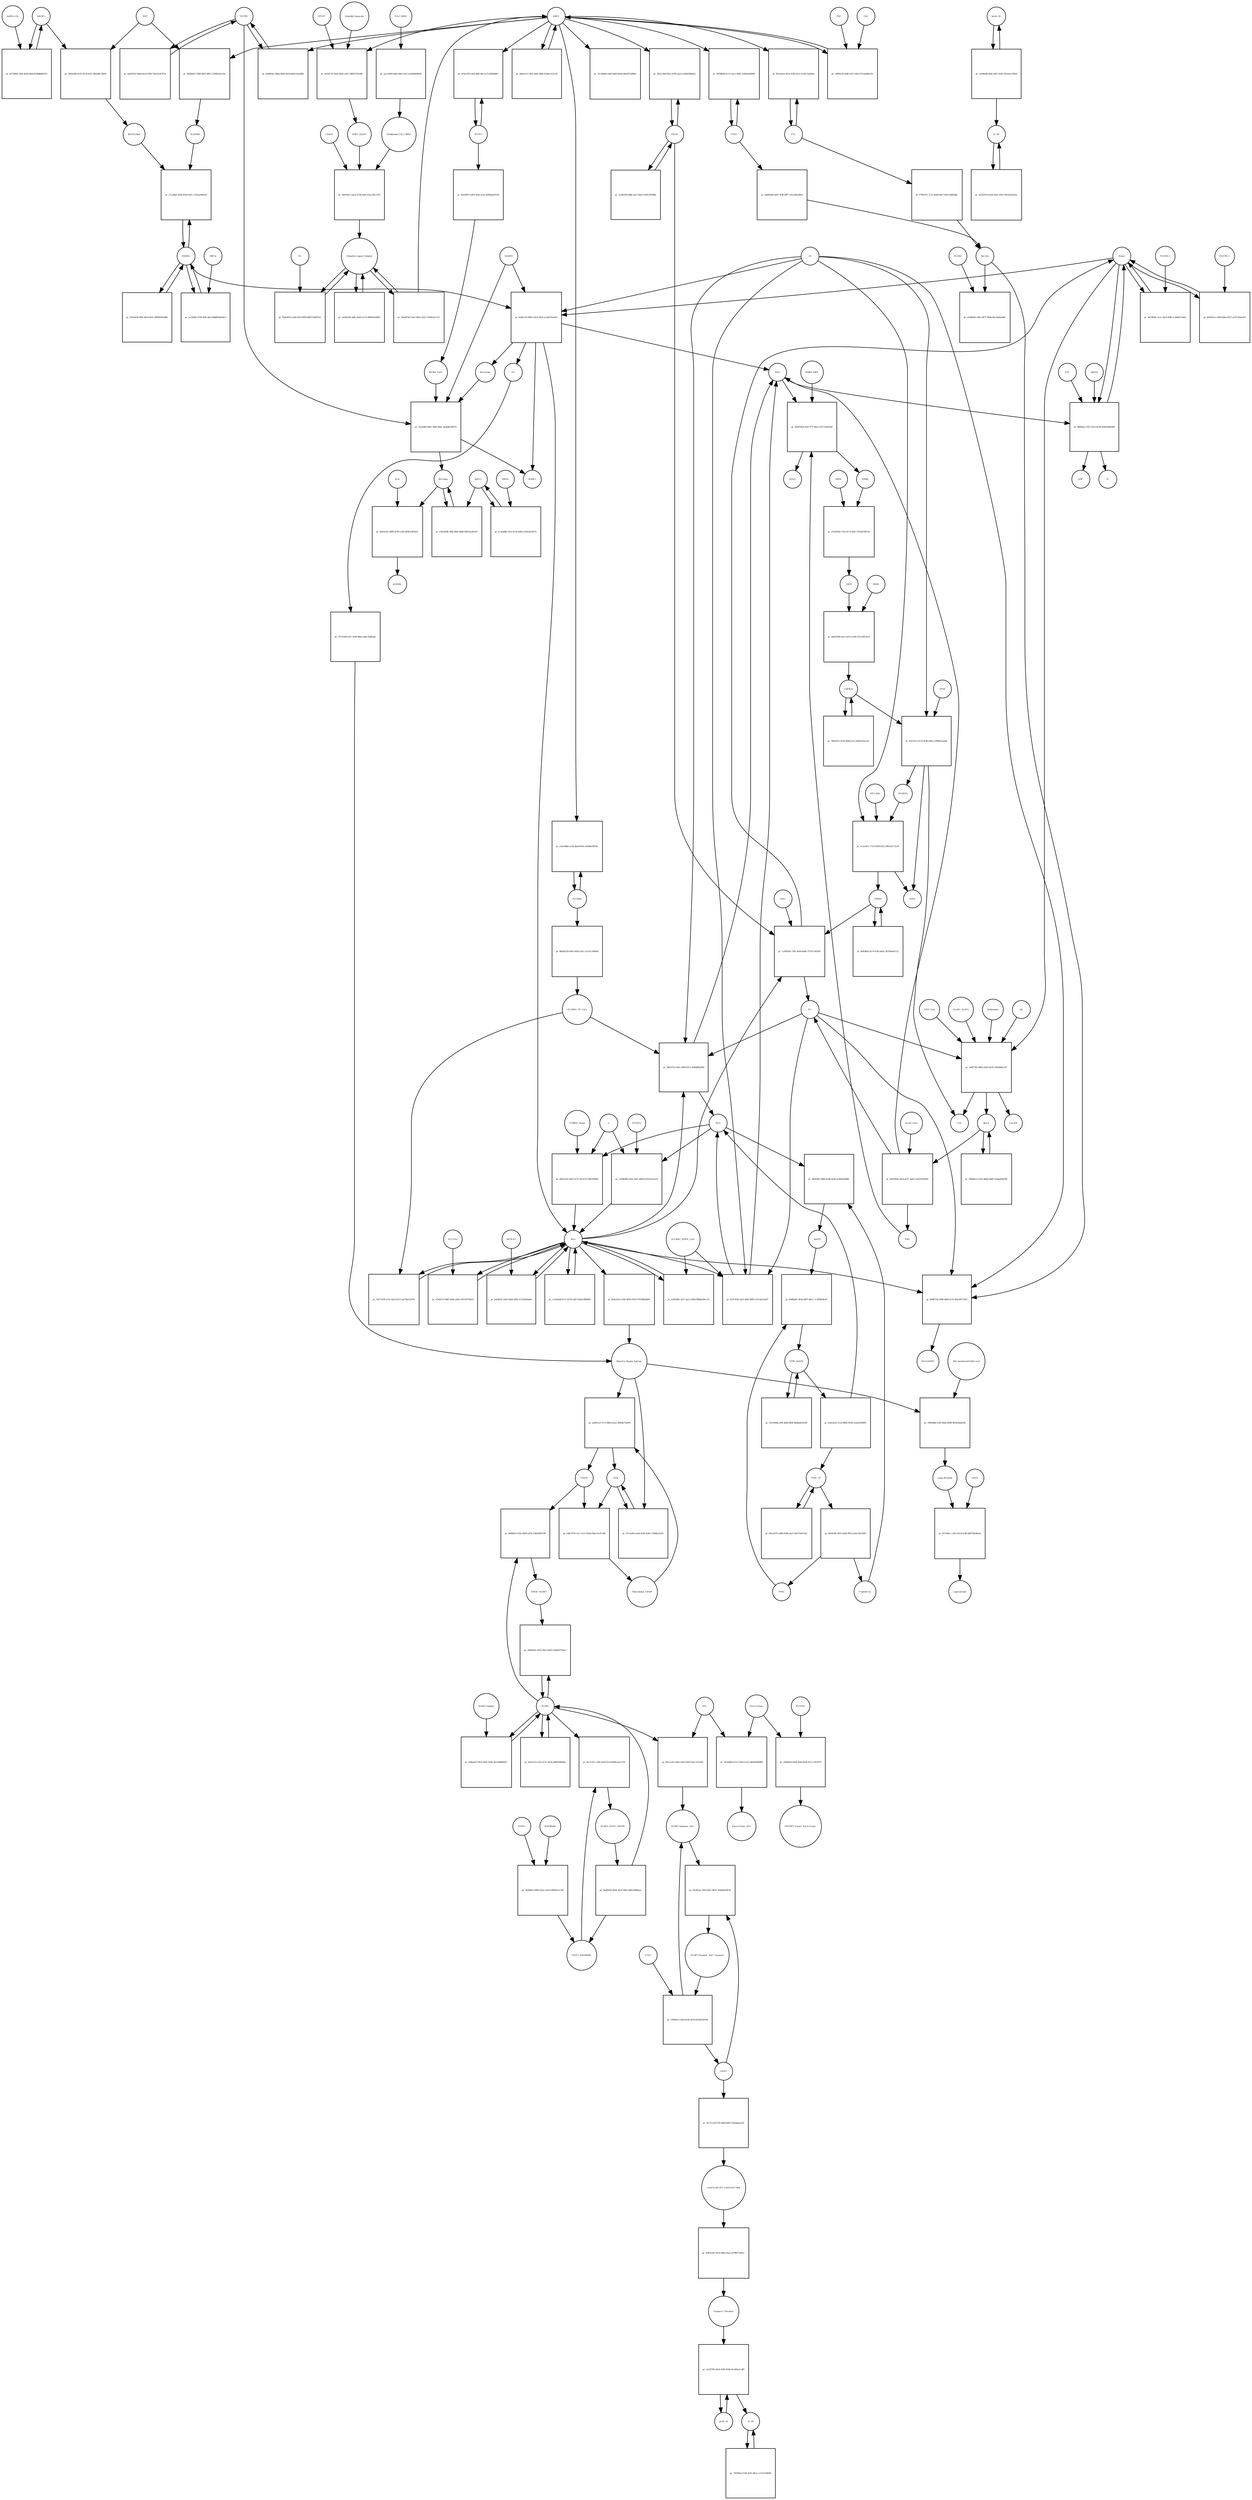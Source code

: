 strict digraph  {
Heme [annotation="urn_miriam_obo.chebi_CHEBI%3A30413", bipartite=0, cls="simple chemical", fontsize=4, label=Heme, shape=circle];
"pr_91d0c525-8881-45c6-8b23-2cabd72a4105" [annotation="", bipartite=1, cls=process, fontsize=4, label="pr_91d0c525-8881-45c6-8b23-2cabd72a4105", shape=square];
Biliverdin [annotation="urn_miriam_obo.chebi_CHEBI%3A17033", bipartite=0, cls="simple chemical", fontsize=4, label=Biliverdin, shape=circle];
HMOX1 [annotation="", bipartite=0, cls=macromolecule, fontsize=4, label=HMOX1, shape=circle];
O2 [annotation="urn_miriam_obo.chebi_CHEBI%3A15379", bipartite=0, cls="simple chemical", fontsize=4, label=O2, shape=circle];
NADPH [annotation="urn_miriam_obo.chebi_CHEBI%3A16474", bipartite=0, cls="simple chemical", fontsize=4, label=NADPH, shape=circle];
H2O [annotation="urn_miriam_obo.chebi_CHEBI%3A15377", bipartite=0, cls="simple chemical", fontsize=4, label=H2O, shape=circle];
"Fe2+" [annotation="urn_miriam_obo.chebi_CHEBI%3A29033", bipartite=0, cls="simple chemical", fontsize=4, label="Fe2+", shape=circle];
"NADP+" [annotation="urn_miriam_obo.chebi_CHEBI%3A18009", bipartite=0, cls="simple chemical", fontsize=4, label="NADP+", shape=circle];
CO [annotation="urn_miriam_obo.chebi_CHEBI%3A17245", bipartite=0, cls="simple chemical", fontsize=4, label=CO, shape=circle];
"pr_4613856c-3ccc-4b25-9dff-5c2b6d1534ab" [annotation="", bipartite=1, cls=process, fontsize=4, label="pr_4613856c-3ccc-4b25-9dff-5c2b6d1534ab", shape=square];
"FLVCR1-2" [annotation=urn_miriam_uniprot_Q9Y5Y0, bipartite=0, cls=macromolecule, fontsize=4, label="FLVCR1-2", shape=circle];
"pr_35a5dfbf-8ab1-4d05-bbac-6a4b4018d476" [annotation="", bipartite=1, cls=process, fontsize=4, label="pr_35a5dfbf-8ab1-4d05-bbac-6a4b4018d476", shape=square];
Bilirubin [annotation="urn_miriam_obo.chebi_CHEBI%3A16990", bipartite=0, cls="simple chemical", fontsize=4, label=Bilirubin, shape=circle];
BLVRB [annotation=urn_miriam_uniprot_P30043, bipartite=0, cls=macromolecule, fontsize=4, label=BLVRB, shape=circle];
"BLVRA_Zn2+" [annotation="urn_miriam_obo.chebi_CHEBI%3A29805|urn_miriam_uniprot_P53004", bipartite=0, cls=complex, fontsize=4, label="BLVRA_Zn2+", shape=circle];
"pr_e5b54498-3f8b-4b6e-8d80-608c0a28cfd7" [annotation="", bipartite=1, cls=process, fontsize=4, label="pr_e5b54498-3f8b-4b6e-8d80-608c0a28cfd7", shape=square];
ABCC1 [annotation="", bipartite=0, cls=macromolecule, fontsize=4, label=ABCC1, shape=circle];
"pr_4b41e83c-8d09-4789-a330-df383c89361e" [annotation="", bipartite=1, cls=process, fontsize=4, label="pr_4b41e83c-8d09-4789-a330-df383c89361e", shape=square];
ALB [annotation=urn_miriam_uniprot_P02768, bipartite=0, cls=macromolecule, fontsize=4, label=ALB, shape=circle];
"ALB/BIL" [annotation="urn_miriam_uniprot_P02768|urn_miriam_obo.chebi_CHEBI%3A16990", bipartite=0, cls=complex, fontsize=4, label="ALB/BIL", shape=circle];
NRF2 [annotation="", bipartite=0, cls=macromolecule, fontsize=4, label=NRF2, shape=circle];
"pr_645da407-5960-46f3-9897-a796825ea10e" [annotation="", bipartite=1, cls=process, fontsize=4, label="pr_645da407-5960-46f3-9897-a796825ea10e", shape=square];
MAF [annotation=urn_miriam_uniprot_O75444, bipartite=0, cls=macromolecule, fontsize=4, label=MAF, shape=circle];
"Nrf2/Maf" [annotation="", bipartite=0, cls=complex, fontsize=4, label="Nrf2/Maf", shape=circle];
"pr_28f2e00b-8c01-4578-b331-0f43d8c74659" [annotation="", bipartite=1, cls=process, fontsize=4, label="pr_28f2e00b-8c01-4578-b331-0f43d8c74659", shape=square];
BACH1 [annotation=urn_miriam_uniprot_O14867, bipartite=0, cls=macromolecule, fontsize=4, label=BACH1, shape=circle];
"BACH1/Maf" [annotation="", bipartite=0, cls=complex, fontsize=4, label="BACH1/Maf", shape=circle];
"pr_6273f965-32ef-4028-8446-f930d8d90155" [annotation="", bipartite=1, cls=process, fontsize=4, label="pr_6273f965-32ef-4028-8446-f930d8d90155", shape=square];
"miRNA-155" [annotation=urn_miriam_ncbigene_406947, bipartite=0, cls="nucleic acid feature", fontsize=4, label="miRNA-155", shape=circle];
"pr_c7c24faf-5a58-455b-9e01-c7d1ae04dc09" [annotation="", bipartite=1, cls=process, fontsize=4, label="pr_c7c24faf-5a58-455b-9e01-c7d1ae04dc09", shape=square];
PRIN9 [annotation="urn_miriam_obo.chebi_CHEBI%3A15430", bipartite=0, cls="simple chemical", fontsize=4, label=PRIN9, shape=circle];
"pr_1c90203e-7581-4626-bb0b-71f7b71d5569" [annotation="", bipartite=1, cls=process, fontsize=4, label="pr_1c90203e-7581-4626-bb0b-71f7b71d5569", shape=square];
FECH [annotation=urn_miriam_uniprot_P22830, bipartite=0, cls=macromolecule, fontsize=4, label=FECH, shape=circle];
"Pb2+" [annotation="urn_miriam_obo.chebi_CHEBI%3A27889", bipartite=0, cls="simple chemical", fontsize=4, label="Pb2+", shape=circle];
"H+" [annotation="urn_miriam_obo.chebi_CHEBI%3A15378", bipartite=0, cls="simple chemical", fontsize=4, label="H+", shape=circle];
"SUCC-CoA" [annotation="urn_miriam_obo.chebi_CHEBI%3A57292", bipartite=0, cls="simple chemical", fontsize=4, label="SUCC-CoA", shape=circle];
"pr_1af8778c-084b-41b0-b258-354abb8fcc87" [annotation="", bipartite=1, cls=process, fontsize=4, label="pr_1af8778c-084b-41b0-b258-354abb8fcc87", shape=square];
dALA [annotation="urn_miriam_obo.chebi_CHEBI%3A356416", bipartite=0, cls="simple chemical", fontsize=4, label=dALA, shape=circle];
ALAS1_ALAS2 [annotation="urn_miriam_uniprot_P13196|urn_miriam_uniprot_P22557", bipartite=0, cls=complex, fontsize=4, label=ALAS1_ALAS2, shape=circle];
Panhematin [annotation="urn_miriam_obo.chebi_CHEBI%3A50385", bipartite=0, cls="simple chemical", fontsize=4, label=Panhematin, shape=circle];
Gly [annotation="urn_miriam_obo.chebi_CHEBI%3A57305", bipartite=0, cls="simple chemical", fontsize=4, label=Gly, shape=circle];
"CoA-SH" [annotation="urn_miriam_obo.chebi_CHEBI%3A15346", bipartite=0, cls="simple chemical", fontsize=4, label="CoA-SH", shape=circle];
CO2 [annotation="urn_miriam_obo.chebi_CHEBI%3A16526", bipartite=0, cls="simple chemical", fontsize=4, label=CO2, shape=circle];
"pr_0a2ee781-f63d-49a2-a3b7-39f46724cb4b" [annotation="", bipartite=1, cls=process, fontsize=4, label="pr_0a2ee781-f63d-49a2-a3b7-39f46724cb4b", shape=square];
KEAP1 [annotation=urn_miriam_uniprot_Q14145, bipartite=0, cls=macromolecule, fontsize=4, label=KEAP1, shape=circle];
NRF2_KEAP1 [annotation="urn_miriam_uniprot_Q14145|urn_miriam_uniprot_Q16236", bipartite=0, cls=complex, fontsize=4, label=NRF2_KEAP1, shape=circle];
"Dimethly fumarate" [annotation="urn_miriam_obo.chebi_CHEBI%3A76004", bipartite=0, cls="simple chemical", fontsize=4, label="Dimethly fumarate", shape=circle];
"Ubiquitin Ligase Complex" [annotation="urn_miriam_uniprot_Q14145|urn_miriam_uniprot_Q15843|urn_miriam_uniprot_Q13618|urn_miriam_uniprot_P62877|urn_miriam_uniprot_Q16236|urn_miriam_uniprot_P0CG48|urn_miriam_pubmed_19940261|urn_miriam_interpro_IPR000608", bipartite=0, cls=complex, fontsize=4, label="Ubiquitin Ligase Complex", shape=circle];
"pr_2d344350-ab8c-4a05-bc10-0f66091d6fbd" [annotation="", bipartite=1, cls=process, fontsize=4, label="pr_2d344350-ab8c-4a05-bc10-0f66091d6fbd", shape=square];
"pr_5d529445-e8cd-4c37-aab3-1aad7a4383f4" [annotation="", bipartite=1, cls=process, fontsize=4, label="pr_5d529445-e8cd-4c37-aab3-1aad7a4383f4", shape=square];
PBG [annotation="urn_miriam_obo.chebi_CHEBI%3A58126", bipartite=0, cls="simple chemical", fontsize=4, label=PBG, shape=circle];
"ALAD_Zn2+" [annotation="urn_miriam_uniprot_P13716|urn_miriam_obo.chebi_CHEBI%3A29105", bipartite=0, cls=complex, fontsize=4, label="ALAD_Zn2+", shape=circle];
"pr_644978d2-dc6f-477f-9d1c-6317a29d76af" [annotation="", bipartite=1, cls=process, fontsize=4, label="pr_644978d2-dc6f-477f-9d1c-6317a29d76af", shape=square];
HMBL [annotation="urn_miriam_obo.chebi_CHEBI%3A57845", bipartite=0, cls="simple chemical", fontsize=4, label=HMBL, shape=circle];
HMBS_DIPY [annotation="urn_miriam_obo.chebi_CHEBI%3A36319|urn_miriam_uniprot_P08397", bipartite=0, cls=complex, fontsize=4, label=HMBS_DIPY, shape=circle];
"NH4+" [annotation="urn_miriam_obo.chebi_CHEBI%3A28938", bipartite=0, cls="simple chemical", fontsize=4, label="NH4+", shape=circle];
"pr_07e0918d-711d-4174-9ef6-37b2e8785193" [annotation="", bipartite=1, cls=process, fontsize=4, label="pr_07e0918d-711d-4174-9ef6-37b2e8785193", shape=square];
URO3 [annotation="urn_miriam_obo.chebi_CHEBI%3A15437", bipartite=0, cls="simple chemical", fontsize=4, label=URO3, shape=circle];
UROS [annotation=urn_miriam_uniprot_P10746, bipartite=0, cls=macromolecule, fontsize=4, label=UROS, shape=circle];
"pr_0da03590-e4ce-4c03-a538-972c16653e21" [annotation="", bipartite=1, cls=process, fontsize=4, label="pr_0da03590-e4ce-4c03-a538-972c16653e21", shape=square];
COPRO3 [annotation="urn_miriam_obo.chebi_CHEBI%3A15439", bipartite=0, cls="simple chemical", fontsize=4, label=COPRO3, shape=circle];
UROD [annotation=urn_miriam_uniprot_P06132, bipartite=0, cls=macromolecule, fontsize=4, label=UROD, shape=circle];
"pr_f9372f11-0c10-4c8b-b0d3-a3f909c5aab4" [annotation="", bipartite=1, cls=process, fontsize=4, label="pr_f9372f11-0c10-4c8b-b0d3-a3f909c5aab4", shape=square];
PPGEN9 [annotation="urn_miriam_obo.chebi_CHEBI%3A15435", bipartite=0, cls="simple chemical", fontsize=4, label=PPGEN9, shape=circle];
CPOX [annotation=urn_miriam_uniprot_P36551, bipartite=0, cls=macromolecule, fontsize=4, label=CPOX, shape=circle];
H2O2 [annotation="urn_miriam_obo.chebi_CHEBI%3A16240", bipartite=0, cls="simple chemical", fontsize=4, label=H2O2, shape=circle];
"pr_1c2a367c-17a3-4398-b321-60fcb1272128" [annotation="", bipartite=1, cls=process, fontsize=4, label="pr_1c2a367c-17a3-4398-b321-60fcb1272128", shape=square];
PPO_FAD [annotation="urn_miriam_obo.chebi_CHEBI%3A16238|urn_miriam_uniprot_P50336", bipartite=0, cls=complex, fontsize=4, label=PPO_FAD, shape=circle];
"pr_4dd1cb11-801f-4eff-a9b4-653bec161e78" [annotation="", bipartite=1, cls=process, fontsize=4, label="pr_4dd1cb11-801f-4eff-a9b4-653bec161e78", shape=square];
"pr_3946bece-a9c6-4b68-9dd9-522bad0d2f98" [annotation="", bipartite=1, cls="uncertain process", fontsize=4, label="pr_3946bece-a9c6-4b68-9dd9-522bad0d2f98", shape=square];
"pr_78fd147e-931b-40bb-a5c5-46581f3eac03" [annotation="", bipartite=1, cls="uncertain process", fontsize=4, label="pr_78fd147e-931b-40bb-a5c5-46581f3eac03", shape=square];
"pr_46434b1f-0c70-43f5-b62a-5d7426a65712" [annotation="", bipartite=1, cls="uncertain process", fontsize=4, label="pr_46434b1f-0c70-43f5-b62a-5d7426a65712", shape=square];
"Poly-unsaturated fatty acid" [annotation="urn_miriam_obo.chebi_CHEBI%3A26208", bipartite=0, cls="simple chemical", fontsize=4, label="Poly-unsaturated fatty acid", shape=circle];
"pr_7b00d0be-fe45-464a-b968-8f5d354d43d5" [annotation="", bipartite=1, cls=process, fontsize=4, label="pr_7b00d0be-fe45-464a-b968-8f5d354d43d5", shape=square];
"Lipid Peroxide" [annotation="urn_miriam_obo.chebi_CHEBI%3A61051", bipartite=0, cls="simple chemical", fontsize=4, label="Lipid Peroxide", shape=circle];
"Reactive Oxygen Species" [annotation="urn_miriam_obo.chebi_CHEBI%3A26523", bipartite=0, cls="simple chemical", fontsize=4, label="Reactive Oxygen Species", shape=circle];
"pr_b98ff73d-2998-4b96-b135-f44e3057e4f3" [annotation="", bipartite=1, cls=process, fontsize=4, label="pr_b98ff73d-2998-4b96-b135-f44e3057e4f3", shape=square];
"Fe(3+)O(OH)" [annotation="urn_miriam_obo.chebi_CHEBI%3A78619", bipartite=0, cls="simple chemical", fontsize=4, label="Fe(3+)O(OH)", shape=circle];
Ferritin [annotation=urn_miriam_uniprot_P02794, bipartite=0, cls=complex, fontsize=4, label=Ferritin, shape=circle];
"pr_50177a58-e13e-42a3-b131-ba750a21d79c" [annotation="", bipartite=1, cls=process, fontsize=4, label="pr_50177a58-e13e-42a3-b131-ba750a21d79c", shape=square];
"SLC40A1_CP_Cu2+" [annotation="urn_miriam_uniprot_P00450|urn_miriam_uniprot_Q9NP59|urn_miriam_obo.chebi_CHEBI%3A29036", bipartite=0, cls=complex, fontsize=4, label="SLC40A1_CP_Cu2+", shape=circle];
"pr_9d5c971a-6fe1-4698-83c5-368ddf0af9fd" [annotation="", bipartite=1, cls=process, fontsize=4, label="pr_9d5c971a-6fe1-4698-83c5-368ddf0af9fd", shape=square];
"Fe3+" [annotation="urn_miriam_obo.chebi_CHEBI%3A29034", bipartite=0, cls="simple chemical", fontsize=4, label="Fe3+", shape=circle];
SLC40A1 [annotation=urn_miriam_ncbigene_30061, bipartite=0, cls="nucleic acid feature", fontsize=4, label=SLC40A1, shape=circle];
"pr_e22e58bd-ac38-4ba8-b03e-a0208e06f26c" [annotation="", bipartite=1, cls=process, fontsize=4, label="pr_e22e58bd-ac38-4ba8-b03e-a0208e06f26c", shape=square];
FTH1 [annotation=urn_miriam_ncbigene_2495, bipartite=0, cls="nucleic acid feature", fontsize=4, label=FTH1, shape=circle];
"pr_5b786e6b-5c53-4ce1-9385-3c9fade69e89" [annotation="", bipartite=1, cls=process, fontsize=4, label="pr_5b786e6b-5c53-4ce1-9385-3c9fade69e89", shape=square];
FTL [annotation=urn_miriam_ncbigene_2512, bipartite=0, cls="nucleic acid feature", fontsize=4, label=FTL, shape=circle];
"pr_f9214a54-3812-476b-bce1-fcd5515da9e6" [annotation="", bipartite=1, cls=process, fontsize=4, label="pr_f9214a54-3812-476b-bce1-fcd5515da9e6", shape=square];
"pr_26b90ed0-ab67-4c8f-a8f7-c451a0ba08e0" [annotation="", bipartite=1, cls=process, fontsize=4, label="pr_26b90ed0-ab67-4c8f-a8f7-c451a0ba08e0", shape=square];
"pr_079631f1-271a-4b9d-b6a7-68211db83dbc" [annotation="", bipartite=1, cls=process, fontsize=4, label="pr_079631f1-271a-4b9d-b6a7-68211db83dbc", shape=square];
"pr_3b2cc58d-9dca-41f6-a2a2-ee0262996eb5" [annotation="", bipartite=1, cls=process, fontsize=4, label="pr_3b2cc58d-9dca-41f6-a2a2-ee0262996eb5", shape=square];
"pr_1cddc683-d0bf-4a27-9eb5-1e9f1295fd8e" [annotation="", bipartite=1, cls=process, fontsize=4, label="pr_1cddc683-d0bf-4a27-9eb5-1e9f1295fd8e", shape=square];
"pr_f55e9a56-9f81-46c6-b031-df99b59d3d60" [annotation="", bipartite=1, cls=process, fontsize=4, label="pr_f55e9a56-9f81-46c6-b031-df99b59d3d60", shape=square];
BLVRA [annotation=urn_miriam_ncbigene_644, bipartite=0, cls="nucleic acid feature", fontsize=4, label=BLVRA, shape=circle];
"pr_6c6a12f2-e4f4-46f9-9dc2-a7cf499b88f1" [annotation="", bipartite=1, cls=process, fontsize=4, label="pr_6c6a12f2-e4f4-46f9-9dc2-a7cf499b88f1", shape=square];
"pr_b2989dac-d6ad-40f8-ba24-d483cfaa2d9b" [annotation="", bipartite=1, cls=process, fontsize=4, label="pr_b2989dac-d6ad-40f8-ba24-d483cfaa2d9b", shape=square];
"pr_a9a497d1-6ba8-4ac0-93f0-76421e367674" [annotation="", bipartite=1, cls=process, fontsize=4, label="pr_a9a497d1-6ba8-4ac0-93f0-76421e367674", shape=square];
"pr_6ae2687c-b4f2-4e8e-a1dc-8d606a0f1b7b" [annotation="", bipartite=1, cls=process, fontsize=4, label="pr_6ae2687c-b4f2-4e8e-a1dc-8d606a0f1b7b", shape=square];
"pr_dd63b229-4092-40d3-a3e1-22c911340902" [annotation="", bipartite=1, cls=process, fontsize=4, label="pr_dd63b229-4092-40d3-a3e1-22c911340902", shape=square];
"pr_2436bfab-c88c-4877-99dd-9bce8a6ad4dc" [annotation="", bipartite=1, cls=process, fontsize=4, label="pr_2436bfab-c88c-4877-99dd-9bce8a6ad4dc", shape=square];
NCOA4 [annotation=urn_miriam_uniprot_Q13772, bipartite=0, cls=macromolecule, fontsize=4, label=NCOA4, shape=circle];
"pr_db41e32e-6b22-471e-9ec9-87c90e2684df" [annotation="", bipartite=1, cls=process, fontsize=4, label="pr_db41e32e-6b22-471e-9ec9-87c90e2684df", shape=square];
CYBRD1_Heme [annotation="urn_miriam_uniprot_Q53TN4|urn_miriam_obo.chebi_CHEBI%3A30413", bipartite=0, cls=complex, fontsize=4, label=CYBRD1_Heme, shape=circle];
"e-" [annotation="urn_miriam_obo.chebi_CHEBI%3A10545", bipartite=0, cls="simple chemical", fontsize=4, label="e-", shape=circle];
"pr_b7b4d7cf-6607-4feb-a564-c6f1507024cd" [annotation="", bipartite=1, cls=process, fontsize=4, label="pr_b7b4d7cf-6607-4feb-a564-c6f1507024cd", shape=square];
SLC11A2 [annotation=urn_miriam_uniprot_P49281, bipartite=0, cls=macromolecule, fontsize=4, label=SLC11A2, shape=circle];
"pr_91576bcc-cd47-451d-9cd8-b9f07b638aeb" [annotation="", bipartite=1, cls=process, fontsize=4, label="pr_91576bcc-cd47-451d-9cd8-b9f07b638aeb", shape=square];
"Lipid alcohol" [annotation="urn_miriam_obo.chebi_CHEBI%3A24026", bipartite=0, cls="simple chemical", fontsize=4, label="Lipid alcohol", shape=circle];
GPX4 [annotation=urn_miriam_uniprot_P36969, bipartite=0, cls=macromolecule, fontsize=4, label=GPX4, shape=circle];
"pr_ac7df38c-07f4-4f6e-bfe5-48d904de64cd" [annotation="", bipartite=1, cls=process, fontsize=4, label="pr_ac7df38c-07f4-4f6e-bfe5-48d904de64cd", shape=square];
ORF3a [annotation="urn_miriam_uniprot_P0DTC3|urn_miriam_taxonomy_2697049", bipartite=0, cls=macromolecule, fontsize=4, label=ORF3a, shape=circle];
"pr_820a54cd-c566-4936-87e6-070398fadb04" [annotation="", bipartite=1, cls=process, fontsize=4, label="pr_820a54cd-c566-4936-87e6-070398fadb04", shape=square];
"pr_fc3add9b-3323-4134-a6fb-216d1da39e76" [annotation="", bipartite=1, cls=process, fontsize=4, label="pr_fc3add9b-3323-4134-a6fb-216d1da39e76", shape=square];
ORF9c [annotation=urn_miriam_taxonomy_2697049, bipartite=0, cls=macromolecule, fontsize=4, label=ORF9c, shape=circle];
CUL3_RBX1 [annotation="urn_miriam_uniprot_Q13618|urn_miriam_uniprot_P62877", bipartite=0, cls=complex, fontsize=4, label=CUL3_RBX1, shape=circle];
"pr_aa1cb856-fba9-4841-af31-4a45f648903d" [annotation="", bipartite=1, cls=process, fontsize=4, label="pr_aa1cb856-fba9-4841-af31-4a45f648903d", shape=square];
"Neddylated CUL3_RBX1" [annotation="urn_miriam_uniprot_Q15843|urn_miriam_uniprot_Q13618|urn_miriam_uniprot_P62877", bipartite=0, cls=complex, fontsize=4, label="Neddylated CUL3_RBX1", shape=circle];
"pr_31c36b46-e4b8-4a89-b45b-e8b2875a88b1" [annotation="", bipartite=1, cls=process, fontsize=4, label="pr_31c36b46-e4b8-4a89-b45b-e8b2875a88b1", shape=square];
"pr_04914bc3-ab32-4730-bfa6-e2ac345c27fb" [annotation="", bipartite=1, cls=process, fontsize=4, label="pr_04914bc3-ab32-4730-bfa6-e2ac345c27fb", shape=square];
CAND1 [annotation=urn_miriam_uniprot_Q86VP6, bipartite=0, cls=macromolecule, fontsize=4, label=CAND1, shape=circle];
E2 [annotation=urn_miriam_interpro_IPR000608, bipartite=0, cls=macromolecule, fontsize=4, label=E2, shape=circle];
"pr_9b4a9255-a204-4d73-80f8-98977e0697e4" [annotation="", bipartite=1, cls=process, fontsize=4, label="pr_9b4a9255-a204-4d73-80f8-98977e0697e4", shape=square];
"pr_399f0c58-e9df-4187-93b5-67e5a98be7b1" [annotation="", bipartite=1, cls=process, fontsize=4, label="pr_399f0c58-e9df-4187-93b5-67e5a98be7b1", shape=square];
PKC [annotation="urn_miriam_pubmed_12198130|urn_miriam_interpro_IPR012233", bipartite=0, cls=macromolecule, fontsize=4, label=PKC, shape=circle];
CK2 [annotation="", bipartite=0, cls=macromolecule, fontsize=4, label=CK2, shape=circle];
"pr_db169cac-2409-4dba-9437-ec917d2dcd73" [annotation="", bipartite=1, cls=process, fontsize=4, label="pr_db169cac-2409-4dba-9437-ec917d2dcd73", shape=square];
"FLVCR1-1" [annotation=urn_miriam_uniprot_Q9Y5Y0, bipartite=0, cls=macromolecule, fontsize=4, label="FLVCR1-1", shape=circle];
"pr_60fdf0a1-55f7-451e-8c98-828582bb048f" [annotation="", bipartite=1, cls=process, fontsize=4, label="pr_60fdf0a1-55f7-451e-8c98-828582bb048f", shape=square];
ABCG2 [annotation=urn_miriam_uniprot_Q9UNQ0, bipartite=0, cls="macromolecule multimer", fontsize=4, label=ABCG2, shape=circle];
ATP [annotation="urn_miriam_obo.chebi_CHEBI%3A30616", bipartite=0, cls="simple chemical", fontsize=4, label=ATP, shape=circle];
Pi [annotation="urn_miriam_obo.chebi_CHEBI%3A18367", bipartite=0, cls="simple chemical", fontsize=4, label=Pi, shape=circle];
ADP [annotation="urn_miriam_obo.chebi_CHEBI%3A456216", bipartite=0, cls="simple chemical", fontsize=4, label=ADP, shape=circle];
"pr_9c903bfe-2617-4a11-b08d-f8884e90cc14" [annotation="", bipartite=1, cls=process, fontsize=4, label="pr_9c903bfe-2617-4a11-b08d-f8884e90cc14", shape=square];
"SLC40A1_HEPH_Cu2+" [annotation="urn_miriam_uniprot_Q9BQS7|urn_miriam_uniprot_Q9NP59|urn_miriam_obo.chebi_CHEBI%3A28694", bipartite=0, cls=complex, fontsize=4, label="SLC40A1_HEPH_Cu2+", shape=circle];
"pr_9c673035-2dcf-4b6f-8995-533c92a53a87" [annotation="", bipartite=1, cls=process, fontsize=4, label="pr_9c673035-2dcf-4b6f-8995-533c92a53a87", shape=square];
"pr_f48234f3-586b-4e49-be92-ec96d2ef6d6c" [annotation="", bipartite=1, cls=process, fontsize=4, label="pr_f48234f3-586b-4e49-be92-ec96d2ef6d6c", shape=square];
Transferrin [annotation=urn_miriam_uniprot_P02787, bipartite=0, cls=macromolecule, fontsize=4, label=Transferrin, shape=circle];
holoTF [annotation="urn_miriam_uniprot_P02787|urn_miriam_obo.chebi_CHEBI%3A29034", bipartite=0, cls=complex, fontsize=4, label=holoTF, shape=circle];
TFRC [annotation=urn_miriam_uniprot_P02786, bipartite=0, cls="macromolecule multimer", fontsize=4, label=TFRC, shape=circle];
"pr_49dfba8c-4626-4807-8dce-7c35f8634a25" [annotation="", bipartite=1, cls=process, fontsize=4, label="pr_49dfba8c-4626-4807-8dce-7c35f8634a25", shape=square];
TFRC_holoTF [annotation="urn_miriam_uniprot_P02787|urn_miriam_obo.chebi_CHEBI%3A29034|urn_miriam_uniprot_P02786", bipartite=0, cls=complex, fontsize=4, label=TFRC_holoTF, shape=circle];
"pr_10216bbb-a39f-4ba6-8b9f-9d6ba8631e69" [annotation="", bipartite=1, cls=process, fontsize=4, label="pr_10216bbb-a39f-4ba6-8b9f-9d6ba8631e69", shape=square];
"pr_45dced1e-211d-4883-8140-22d3e2f04f95" [annotation="", bipartite=1, cls=process, fontsize=4, label="pr_45dced1e-211d-4883-8140-22d3e2f04f95", shape=square];
TFRC_TF [annotation="urn_miriam_uniprot_P02787|urn_miriam_uniprot_P02786", bipartite=0, cls=complex, fontsize=4, label=TFRC_TF, shape=circle];
"pr_13e9638d-542e-4a47-bb99-6c05314cea7d" [annotation="", bipartite=1, cls=process, fontsize=4, label="pr_13e9638d-542e-4a47-bb99-6c05314cea7d", shape=square];
STEAP3 [annotation=urn_miriam_uniprot_Q658P3, bipartite=0, cls=macromolecule, fontsize=4, label=STEAP3, shape=circle];
"pr_fa63fe67-eb16-4deb-8582-f12328ef4ab4" [annotation="", bipartite=1, cls=process, fontsize=4, label="pr_fa63fe67-eb16-4deb-8582-f12328ef4ab4", shape=square];
MCOLN1 [annotation=urn_miriam_uniprot_Q9GZU1, bipartite=0, cls=macromolecule, fontsize=4, label=MCOLN1, shape=circle];
"pr_cce93add-b717-4578-a92f-d1b0e3fb8838" [annotation="", bipartite=1, cls=process, fontsize=4, label="pr_cce93add-b717-4578-a92f-d1b0e3fb8838", shape=square];
"pr_d4e1e970-1688-429b-a6cf-26c0744e7a61" [annotation="", bipartite=1, cls=process, fontsize=4, label="pr_d4e1e970-1688-429b-a6cf-26c0744e7a61", shape=square];
"pr_45e0a3ff-0612-4d50-9f52-a625c5bc9926" [annotation="", bipartite=1, cls=process, fontsize=4, label="pr_45e0a3ff-0612-4d50-9f52-a625c5bc9926", shape=square];
"pr_92a60744-1de2-405a-af32-27e09cbc1112" [annotation="", bipartite=1, cls=process, fontsize=4, label="pr_92a60744-1de2-405a-af32-27e09cbc1112", shape=square];
Thioredoxin_TXNIP [annotation="urn_miriam_uniprot_P10599|urn_miriam_uniprot_Q9H3M7", bipartite=0, cls=complex, fontsize=4, label=Thioredoxin_TXNIP, shape=circle];
"pr_aaf83ce5-57c9-46b2-b1a2-3f0b0b71be49" [annotation="", bipartite=1, cls=process, fontsize=4, label="pr_aaf83ce5-57c9-46b2-b1a2-3f0b0b71be49", shape=square];
TXNIP [annotation=urn_miriam_uniprot_Q9H3M7, bipartite=0, cls=macromolecule, fontsize=4, label=TXNIP, shape=circle];
TXN [annotation=urn_miriam_uniprot_P10599, bipartite=0, cls=macromolecule, fontsize=4, label=TXN, shape=circle];
NLRP3 [annotation=urn_miriam_uniprot_Q96P20, bipartite=0, cls=macromolecule, fontsize=4, label=NLRP3, shape=circle];
"pr_e08aeaf1-0623-4a0c-829e-8a3c68888287" [annotation="", bipartite=1, cls=process, fontsize=4, label="pr_e08aeaf1-0623-4a0c-829e-8a3c68888287", shape=square];
"Nf-KB Complex" [annotation="urn_miriam_uniprot_P19838|urn_miriam_uniprot_Q04206|urn_miriam_uniprot_Q00653", bipartite=0, cls=complex, fontsize=4, label="Nf-KB Complex", shape=circle];
"pr_2faa5153-a31a-473c-ba5b-bdff1b965b9a" [annotation="", bipartite=1, cls=process, fontsize=4, label="pr_2faa5153-a31a-473c-ba5b-bdff1b965b9a", shape=square];
"pr_87c2a0fa-eaa8-4e36-b246-174fbbc4cf6c" [annotation="", bipartite=1, cls=process, fontsize=4, label="pr_87c2a0fa-eaa8-4e36-b246-174fbbc4cf6c", shape=square];
"pr_d3bcd739-1ec1-4c27-80a6-69aa7ec67349" [annotation="", bipartite=1, cls=process, fontsize=4, label="pr_d3bcd739-1ec1-4c27-80a6-69aa7ec67349", shape=square];
HSP90AB1 [annotation=urn_miriam_uniprot_P08238, bipartite=0, cls=macromolecule, fontsize=4, label=HSP90AB1, shape=circle];
"pr_442b8fe5-6085-45a2-ae95-e9f6d5e31198" [annotation="", bipartite=1, cls=process, fontsize=4, label="pr_442b8fe5-6085-45a2-ae95-e9f6d5e31198", shape=square];
SUGT1 [annotation=urn_miriam_uniprot_Q9Y2Z0, bipartite=0, cls=macromolecule, fontsize=4, label=SUGT1, shape=circle];
SUGT1_HSP90AB1 [annotation="urn_miriam_uniprot_P08238|urn_miriam_uniprot_Q9Y2Z0", bipartite=0, cls=complex, fontsize=4, label=SUGT1_HSP90AB1, shape=circle];
"pr_8ca7c67c-c0fa-4e20-b7c8-8d09cae21120" [annotation="", bipartite=1, cls=process, fontsize=4, label="pr_8ca7c67c-c0fa-4e20-b7c8-8d09cae21120", shape=square];
NLRP3_SUGT1_HSP90 [annotation="urn_miriam_uniprot_P08238|urn_miriam_uniprot_Q96P20|urn_miriam_uniprot_Q9Y2Z0", bipartite=0, cls=complex, fontsize=4, label=NLRP3_SUGT1_HSP90, shape=circle];
"pr_4f898ef3-205a-4904-a97d-12b5b36f138f" [annotation="", bipartite=1, cls=process, fontsize=4, label="pr_4f898ef3-205a-4904-a97d-12b5b36f138f", shape=square];
TXNIP_NLRP3 [annotation="urn_miriam_uniprot_Q9H3M7|urn_miriam_uniprot_Q96P20", bipartite=0, cls=complex, fontsize=4, label=TXNIP_NLRP3, shape=circle];
"pr_90c2ce41-e94e-43ef-93e9-f3eec1ecf5eb" [annotation="", bipartite=1, cls=process, fontsize=4, label="pr_90c2ce41-e94e-43ef-93e9-f3eec1ecf5eb", shape=square];
ASC [annotation=urn_miriam_uniprot_Q9ULZ3, bipartite=0, cls=macromolecule, fontsize=4, label=ASC, shape=circle];
"NLRP3 oligomer_ASC" [annotation="urn_miriam_uniprot_Q9ULZ3|urn_miriam_obo.chebi_CHEBI%3A36080", bipartite=0, cls=complex, fontsize=4, label="NLRP3 oligomer_ASC", shape=circle];
"pr_f923fcde-2593-49e1-9819-764bd95d3b78" [annotation="", bipartite=1, cls=process, fontsize=4, label="pr_f923fcde-2593-49e1-9819-764bd95d3b78", shape=square];
CASP1 [annotation=urn_miriam_uniprot_P29466, bipartite=0, cls=macromolecule, fontsize=4, label=CASP1, shape=circle];
"NLRP3 oligomer_ASC_Caspase1" [annotation="urn_miriam_uniprot_P29466|urn_miriam_uniprot_Q9ULZ3", bipartite=0, cls=complex, fontsize=4, label="NLRP3 oligomer_ASC_Caspase1", shape=circle];
"pr_c93a806e-b727-434d-a13a-ede0be49b866" [annotation="", bipartite=1, cls=process, fontsize=4, label="pr_c93a806e-b727-434d-a13a-ede0be49b866", shape=square];
"Pyrin trimer" [annotation=urn_miriam_uniprot_O15553, bipartite=0, cls=complex, fontsize=4, label="Pyrin trimer", shape=circle];
"Pyrin trimer_ASC" [annotation="urn_miriam_uniprot_O15553|urn_miriam_uniprot_Q9ULZ3", bipartite=0, cls=complex, fontsize=4, label="Pyrin trimer_ASC", shape=circle];
"pr_2e98afa0-6439-42fd-9c64-87cc114cf079" [annotation="", bipartite=1, cls=process, fontsize=4, label="pr_2e98afa0-6439-42fd-9c64-87cc114cf079", shape=square];
PSTPIP1 [annotation=urn_miriam_uniprot_O43586, bipartite=0, cls="macromolecule multimer", fontsize=4, label=PSTPIP1, shape=circle];
"PSTPIP1 trimer_Pyrin trimer" [annotation="urn_miriam_uniprot_O15553|urn_miriam_uniprot_O43586", bipartite=0, cls=complex, fontsize=4, label="PSTPIP1 trimer_Pyrin trimer", shape=circle];
"pr_23f48ac0-1bad-41d2-bf16-ef293ef3e58e" [annotation="", bipartite=1, cls=process, fontsize=4, label="pr_23f48ac0-1bad-41d2-bf16-ef293ef3e58e", shape=square];
CTSG [annotation=urn_miriam_uniprot_P08311, bipartite=0, cls=macromolecule, fontsize=4, label=CTSG, shape=circle];
"pr_2e17ce29-873f-4d64-b445-f18a6daaa32f" [annotation="", bipartite=1, cls=process, fontsize=4, label="pr_2e17ce29-873f-4d64-b445-f18a6daaa32f", shape=square];
"CASP1(120-197)_CASP1(317-404)" [annotation=urn_miriam_uniprot_P29466, bipartite=0, cls=complex, fontsize=4, label="CASP1(120-197)_CASP1(317-404)", shape=circle];
"pr_b3031e02-5d7d-4d62-b5ee-a97867720f1c" [annotation="", bipartite=1, cls=process, fontsize=4, label="pr_b3031e02-5d7d-4d62-b5ee-a97867720f1c", shape=square];
"Caspase-1 Tetramer" [annotation=urn_miriam_uniprot_P29466, bipartite=0, cls="complex multimer", fontsize=4, label="Caspase-1 Tetramer", shape=circle];
"proIL-1B" [annotation=urn_miriam_uniprot_P01584, bipartite=0, cls=macromolecule, fontsize=4, label="proIL-1B", shape=circle];
"pr_cfa9bedb-fb4e-4047-81f6-033eedc355b9" [annotation="", bipartite=1, cls=process, fontsize=4, label="pr_cfa9bedb-fb4e-4047-81f6-033eedc355b9", shape=square];
"IL-1B" [annotation=urn_miriam_uniprot_P01584, bipartite=0, cls=macromolecule, fontsize=4, label="IL-1B", shape=circle];
"pr_a476597d-0c09-4183-a363-19fcde2025ee" [annotation="", bipartite=1, cls="omitted process", fontsize=4, label="pr_a476597d-0c09-4183-a363-19fcde2025ee", shape=square];
"pr_26dd024a-5632-48c3-ba63-23b4a87f76a5" [annotation="", bipartite=1, cls=process, fontsize=4, label="pr_26dd024a-5632-48c3-ba63-23b4a87f76a5", shape=square];
"proIL-18" [annotation=urn_miriam_uniprot_Q14116, bipartite=0, cls=macromolecule, fontsize=4, label="proIL-18", shape=circle];
"pr_e31d75f5-e6e6-4290-818a-9ce40ae1cdf9" [annotation="", bipartite=1, cls=process, fontsize=4, label="pr_e31d75f5-e6e6-4290-818a-9ce40ae1cdf9", shape=square];
"IL-18" [annotation=urn_miriam_uniprot_Q14116, bipartite=0, cls=macromolecule, fontsize=4, label="IL-18", shape=circle];
"pr_73f2f8ed-3336-4e41-88ce-1c7e151685bf" [annotation="", bipartite=1, cls="omitted process", fontsize=4, label="pr_73f2f8ed-3336-4e41-88ce-1c7e151685bf", shape=square];
"pr_1f72c649-e5cf-4166-9b6a-e4bc7b4fba4c" [annotation="", bipartite=1, cls=process, fontsize=4, label="pr_1f72c649-e5cf-4166-9b6a-e4bc7b4fba4c", shape=square];
"pr_9e6835bf-4e66-46c9-90bf-3b0b14068aea" [annotation="", bipartite=1, cls=process, fontsize=4, label="pr_9e6835bf-4e66-46c9-90bf-3b0b14068aea", shape=square];
Heme -> "pr_91d0c525-8881-45c6-8b23-2cabd72a4105"  [annotation="", interaction_type=consumption];
Heme -> "pr_4613856c-3ccc-4b25-9dff-5c2b6d1534ab"  [annotation="", interaction_type=consumption];
Heme -> "pr_1af8778c-084b-41b0-b258-354abb8fcc87"  [annotation=urn_miriam_pubmed_25446301, interaction_type=inhibition];
Heme -> "pr_db169cac-2409-4dba-9437-ec917d2dcd73"  [annotation="", interaction_type=consumption];
Heme -> "pr_60fdf0a1-55f7-451e-8c98-828582bb048f"  [annotation="", interaction_type=consumption];
"pr_91d0c525-8881-45c6-8b23-2cabd72a4105" -> Biliverdin  [annotation="", interaction_type=production];
"pr_91d0c525-8881-45c6-8b23-2cabd72a4105" -> H2O  [annotation="", interaction_type=production];
"pr_91d0c525-8881-45c6-8b23-2cabd72a4105" -> "Fe2+"  [annotation="", interaction_type=production];
"pr_91d0c525-8881-45c6-8b23-2cabd72a4105" -> "NADP+"  [annotation="", interaction_type=production];
"pr_91d0c525-8881-45c6-8b23-2cabd72a4105" -> CO  [annotation="", interaction_type=production];
Biliverdin -> "pr_35a5dfbf-8ab1-4d05-bbac-6a4b4018d476"  [annotation="", interaction_type=consumption];
HMOX1 -> "pr_91d0c525-8881-45c6-8b23-2cabd72a4105"  [annotation="", interaction_type=catalysis];
HMOX1 -> "pr_c7c24faf-5a58-455b-9e01-c7d1ae04dc09"  [annotation="", interaction_type=consumption];
HMOX1 -> "pr_f55e9a56-9f81-46c6-b031-df99b59d3d60"  [annotation="", interaction_type=consumption];
HMOX1 -> "pr_ac7df38c-07f4-4f6e-bfe5-48d904de64cd"  [annotation="", interaction_type=consumption];
O2 -> "pr_91d0c525-8881-45c6-8b23-2cabd72a4105"  [annotation="", interaction_type=consumption];
O2 -> "pr_f9372f11-0c10-4c8b-b0d3-a3f909c5aab4"  [annotation="", interaction_type=consumption];
O2 -> "pr_1c2a367c-17a3-4398-b321-60fcb1272128"  [annotation="", interaction_type=consumption];
O2 -> "pr_b98ff73d-2998-4b96-b135-f44e3057e4f3"  [annotation="", interaction_type=consumption];
O2 -> "pr_9d5c971a-6fe1-4698-83c5-368ddf0af9fd"  [annotation="", interaction_type=consumption];
O2 -> "pr_9c673035-2dcf-4b6f-8995-533c92a53a87"  [annotation="", interaction_type=consumption];
NADPH -> "pr_91d0c525-8881-45c6-8b23-2cabd72a4105"  [annotation="", interaction_type=consumption];
NADPH -> "pr_35a5dfbf-8ab1-4d05-bbac-6a4b4018d476"  [annotation="", interaction_type=consumption];
H2O -> "pr_644978d2-dc6f-477f-9d1c-6317a29d76af"  [annotation="", interaction_type=consumption];
H2O -> "pr_60fdf0a1-55f7-451e-8c98-828582bb048f"  [annotation="", interaction_type=consumption];
"Fe2+" -> "pr_1c90203e-7581-4626-bb0b-71f7b71d5569"  [annotation="", interaction_type=consumption];
"Fe2+" -> "pr_b98ff73d-2998-4b96-b135-f44e3057e4f3"  [annotation="", interaction_type=consumption];
"Fe2+" -> "pr_50177a58-e13e-42a3-b131-ba750a21d79c"  [annotation="", interaction_type=consumption];
"Fe2+" -> "pr_9d5c971a-6fe1-4698-83c5-368ddf0af9fd"  [annotation="", interaction_type=consumption];
"Fe2+" -> "pr_b7b4d7cf-6607-4feb-a564-c6f1507024cd"  [annotation="", interaction_type=consumption];
"Fe2+" -> "pr_820a54cd-c566-4936-87e6-070398fadb04"  [annotation="urn_miriam_pubmed_26794443|urn_miriam_pubmed_30692038", interaction_type=catalysis];
"Fe2+" -> "pr_9c903bfe-2617-4a11-b08d-f8884e90cc14"  [annotation="", interaction_type=consumption];
"Fe2+" -> "pr_9c673035-2dcf-4b6f-8995-533c92a53a87"  [annotation="", interaction_type=consumption];
"Fe2+" -> "pr_fa63fe67-eb16-4deb-8582-f12328ef4ab4"  [annotation="", interaction_type=consumption];
"Fe2+" -> "pr_cce93add-b717-4578-a92f-d1b0e3fb8838"  [annotation="", interaction_type=consumption];
CO -> "pr_1f72c649-e5cf-4166-9b6a-e4bc7b4fba4c"  [annotation="urn_miriam_pubmed_28356568|urn_miriam_pubmed_25770182", interaction_type=inhibition];
"pr_4613856c-3ccc-4b25-9dff-5c2b6d1534ab" -> Heme  [annotation="", interaction_type=production];
"FLVCR1-2" -> "pr_4613856c-3ccc-4b25-9dff-5c2b6d1534ab"  [annotation="", interaction_type=catalysis];
"pr_35a5dfbf-8ab1-4d05-bbac-6a4b4018d476" -> Bilirubin  [annotation="", interaction_type=production];
"pr_35a5dfbf-8ab1-4d05-bbac-6a4b4018d476" -> "NADP+"  [annotation="", interaction_type=production];
Bilirubin -> "pr_e5b54498-3f8b-4b6e-8d80-608c0a28cfd7"  [annotation="", interaction_type=consumption];
Bilirubin -> "pr_4b41e83c-8d09-4789-a330-df383c89361e"  [annotation="", interaction_type=consumption];
BLVRB -> "pr_35a5dfbf-8ab1-4d05-bbac-6a4b4018d476"  [annotation="", interaction_type=catalysis];
BLVRB -> "pr_b2989dac-d6ad-40f8-ba24-d483cfaa2d9b"  [annotation="", interaction_type=consumption];
BLVRB -> "pr_a9a497d1-6ba8-4ac0-93f0-76421e367674"  [annotation="", interaction_type=consumption];
"BLVRA_Zn2+" -> "pr_35a5dfbf-8ab1-4d05-bbac-6a4b4018d476"  [annotation="", interaction_type=catalysis];
"pr_e5b54498-3f8b-4b6e-8d80-608c0a28cfd7" -> Bilirubin  [annotation="", interaction_type=production];
ABCC1 -> "pr_e5b54498-3f8b-4b6e-8d80-608c0a28cfd7"  [annotation="", interaction_type=catalysis];
ABCC1 -> "pr_fc3add9b-3323-4134-a6fb-216d1da39e76"  [annotation="", interaction_type=consumption];
"pr_4b41e83c-8d09-4789-a330-df383c89361e" -> "ALB/BIL"  [annotation="", interaction_type=production];
ALB -> "pr_4b41e83c-8d09-4789-a330-df383c89361e"  [annotation="", interaction_type=consumption];
NRF2 -> "pr_645da407-5960-46f3-9897-a796825ea10e"  [annotation="", interaction_type=consumption];
NRF2 -> "pr_0a2ee781-f63d-49a2-a3b7-39f46724cb4b"  [annotation="", interaction_type=consumption];
NRF2 -> "pr_4dd1cb11-801f-4eff-a9b4-653bec161e78"  [annotation="", interaction_type=consumption];
NRF2 -> "pr_e22e58bd-ac38-4ba8-b03e-a0208e06f26c"  [annotation=urn_miriam_pubmed_30692038, interaction_type=catalysis];
NRF2 -> "pr_5b786e6b-5c53-4ce1-9385-3c9fade69e89"  [annotation=urn_miriam_pubmed_30692038, interaction_type=catalysis];
NRF2 -> "pr_f9214a54-3812-476b-bce1-fcd5515da9e6"  [annotation=urn_miriam_pubmed_30692038, interaction_type=catalysis];
NRF2 -> "pr_3b2cc58d-9dca-41f6-a2a2-ee0262996eb5"  [annotation="urn_miriam_pubmed_30692038|urn_miriam_pubmed_23766848", interaction_type=catalysis];
NRF2 -> "pr_6c6a12f2-e4f4-46f9-9dc2-a7cf499b88f1"  [annotation=urn_miriam_pubmed_30692038, interaction_type=catalysis];
NRF2 -> "pr_b2989dac-d6ad-40f8-ba24-d483cfaa2d9b"  [annotation=urn_miriam_pubmed_30692038, interaction_type=catalysis];
NRF2 -> "pr_31c36b46-e4b8-4a89-b45b-e8b2875a88b1"  [annotation="", interaction_type=consumption];
NRF2 -> "pr_399f0c58-e9df-4187-93b5-67e5a98be7b1"  [annotation="", interaction_type=consumption];
"pr_645da407-5960-46f3-9897-a796825ea10e" -> "Nrf2/Maf"  [annotation="", interaction_type=production];
MAF -> "pr_645da407-5960-46f3-9897-a796825ea10e"  [annotation="", interaction_type=consumption];
MAF -> "pr_28f2e00b-8c01-4578-b331-0f43d8c74659"  [annotation="", interaction_type=consumption];
"Nrf2/Maf" -> "pr_c7c24faf-5a58-455b-9e01-c7d1ae04dc09"  [annotation="urn_miriam_pubmed_10473555|urn_miriam_pubmed_31827672|urn_miriam_pubmed_30692038|urn_miriam_pubmed_29717933", interaction_type=catalysis];
"pr_28f2e00b-8c01-4578-b331-0f43d8c74659" -> "BACH1/Maf"  [annotation="", interaction_type=production];
BACH1 -> "pr_28f2e00b-8c01-4578-b331-0f43d8c74659"  [annotation="", interaction_type=consumption];
BACH1 -> "pr_6273f965-32ef-4028-8446-f930d8d90155"  [annotation="", interaction_type=consumption];
"BACH1/Maf" -> "pr_c7c24faf-5a58-455b-9e01-c7d1ae04dc09"  [annotation="urn_miriam_pubmed_10473555|urn_miriam_pubmed_31827672|urn_miriam_pubmed_30692038|urn_miriam_pubmed_29717933", interaction_type=inhibition];
"pr_6273f965-32ef-4028-8446-f930d8d90155" -> BACH1  [annotation="", interaction_type=production];
"miRNA-155" -> "pr_6273f965-32ef-4028-8446-f930d8d90155"  [annotation="urn_miriam_pubmed_28082120|urn_miriam_pubmed_21982894", interaction_type=inhibition];
"pr_c7c24faf-5a58-455b-9e01-c7d1ae04dc09" -> HMOX1  [annotation="", interaction_type=production];
PRIN9 -> "pr_1c90203e-7581-4626-bb0b-71f7b71d5569"  [annotation="", interaction_type=consumption];
PRIN9 -> "pr_46434b1f-0c70-43f5-b62a-5d7426a65712"  [annotation="", interaction_type=consumption];
"pr_1c90203e-7581-4626-bb0b-71f7b71d5569" -> Heme  [annotation="", interaction_type=production];
"pr_1c90203e-7581-4626-bb0b-71f7b71d5569" -> "H+"  [annotation="", interaction_type=production];
FECH -> "pr_1c90203e-7581-4626-bb0b-71f7b71d5569"  [annotation="", interaction_type=catalysis];
FECH -> "pr_3b2cc58d-9dca-41f6-a2a2-ee0262996eb5"  [annotation="", interaction_type=consumption];
FECH -> "pr_1cddc683-d0bf-4a27-9eb5-1e9f1295fd8e"  [annotation="", interaction_type=consumption];
"Pb2+" -> "pr_1c90203e-7581-4626-bb0b-71f7b71d5569"  [annotation="", interaction_type=inhibition];
"H+" -> "pr_1af8778c-084b-41b0-b258-354abb8fcc87"  [annotation="", interaction_type=consumption];
"H+" -> "pr_b98ff73d-2998-4b96-b135-f44e3057e4f3"  [annotation="", interaction_type=consumption];
"H+" -> "pr_9d5c971a-6fe1-4698-83c5-368ddf0af9fd"  [annotation="", interaction_type=consumption];
"H+" -> "pr_9c673035-2dcf-4b6f-8995-533c92a53a87"  [annotation="", interaction_type=consumption];
"SUCC-CoA" -> "pr_1af8778c-084b-41b0-b258-354abb8fcc87"  [annotation="", interaction_type=consumption];
"pr_1af8778c-084b-41b0-b258-354abb8fcc87" -> dALA  [annotation="", interaction_type=production];
"pr_1af8778c-084b-41b0-b258-354abb8fcc87" -> "CoA-SH"  [annotation="", interaction_type=production];
"pr_1af8778c-084b-41b0-b258-354abb8fcc87" -> CO2  [annotation="", interaction_type=production];
dALA -> "pr_5d529445-e8cd-4c37-aab3-1aad7a4383f4"  [annotation="", interaction_type=consumption];
dALA -> "pr_3946bece-a9c6-4b68-9dd9-522bad0d2f98"  [annotation="", interaction_type=consumption];
ALAS1_ALAS2 -> "pr_1af8778c-084b-41b0-b258-354abb8fcc87"  [annotation=urn_miriam_pubmed_25446301, interaction_type=catalysis];
Panhematin -> "pr_1af8778c-084b-41b0-b258-354abb8fcc87"  [annotation=urn_miriam_pubmed_25446301, interaction_type=inhibition];
Gly -> "pr_1af8778c-084b-41b0-b258-354abb8fcc87"  [annotation="", interaction_type=consumption];
"pr_0a2ee781-f63d-49a2-a3b7-39f46724cb4b" -> NRF2_KEAP1  [annotation="", interaction_type=production];
KEAP1 -> "pr_0a2ee781-f63d-49a2-a3b7-39f46724cb4b"  [annotation="", interaction_type=consumption];
NRF2_KEAP1 -> "pr_04914bc3-ab32-4730-bfa6-e2ac345c27fb"  [annotation="", interaction_type=consumption];
"Dimethly fumarate" -> "pr_0a2ee781-f63d-49a2-a3b7-39f46724cb4b"  [annotation="urn_miriam_pubmed_15282312|urn_miriam_pubmed_20486766|urn_miriam_pubmed_31692987|urn_miriam_pubmed_15572695|urn_miriam_pubmed_32132672", interaction_type=inhibition];
"Ubiquitin Ligase Complex" -> "pr_2d344350-ab8c-4a05-bc10-0f66091d6fbd"  [annotation="", interaction_type=consumption];
"Ubiquitin Ligase Complex" -> "pr_9b4a9255-a204-4d73-80f8-98977e0697e4"  [annotation="", interaction_type=consumption];
"Ubiquitin Ligase Complex" -> "pr_92a60744-1de2-405a-af32-27e09cbc1112"  [annotation="", interaction_type=consumption];
"pr_2d344350-ab8c-4a05-bc10-0f66091d6fbd" -> "Ubiquitin Ligase Complex"  [annotation="", interaction_type=production];
"pr_5d529445-e8cd-4c37-aab3-1aad7a4383f4" -> PBG  [annotation="", interaction_type=production];
"pr_5d529445-e8cd-4c37-aab3-1aad7a4383f4" -> "H+"  [annotation="", interaction_type=production];
"pr_5d529445-e8cd-4c37-aab3-1aad7a4383f4" -> H2O  [annotation="", interaction_type=production];
PBG -> "pr_644978d2-dc6f-477f-9d1c-6317a29d76af"  [annotation="", interaction_type=consumption];
"ALAD_Zn2+" -> "pr_5d529445-e8cd-4c37-aab3-1aad7a4383f4"  [annotation="", interaction_type=catalysis];
"pr_644978d2-dc6f-477f-9d1c-6317a29d76af" -> HMBL  [annotation="", interaction_type=production];
"pr_644978d2-dc6f-477f-9d1c-6317a29d76af" -> "NH4+"  [annotation="", interaction_type=production];
HMBL -> "pr_07e0918d-711d-4174-9ef6-37b2e8785193"  [annotation="", interaction_type=consumption];
HMBS_DIPY -> "pr_644978d2-dc6f-477f-9d1c-6317a29d76af"  [annotation="", interaction_type=catalysis];
"pr_07e0918d-711d-4174-9ef6-37b2e8785193" -> URO3  [annotation="", interaction_type=production];
URO3 -> "pr_0da03590-e4ce-4c03-a538-972c16653e21"  [annotation="", interaction_type=consumption];
UROS -> "pr_07e0918d-711d-4174-9ef6-37b2e8785193"  [annotation="", interaction_type=catalysis];
"pr_0da03590-e4ce-4c03-a538-972c16653e21" -> COPRO3  [annotation="", interaction_type=production];
COPRO3 -> "pr_f9372f11-0c10-4c8b-b0d3-a3f909c5aab4"  [annotation="", interaction_type=consumption];
COPRO3 -> "pr_78fd147e-931b-40bb-a5c5-46581f3eac03"  [annotation="", interaction_type=consumption];
UROD -> "pr_0da03590-e4ce-4c03-a538-972c16653e21"  [annotation="", interaction_type=catalysis];
"pr_f9372f11-0c10-4c8b-b0d3-a3f909c5aab4" -> PPGEN9  [annotation="", interaction_type=production];
"pr_f9372f11-0c10-4c8b-b0d3-a3f909c5aab4" -> CO2  [annotation="", interaction_type=production];
"pr_f9372f11-0c10-4c8b-b0d3-a3f909c5aab4" -> H2O2  [annotation="", interaction_type=production];
PPGEN9 -> "pr_1c2a367c-17a3-4398-b321-60fcb1272128"  [annotation="", interaction_type=consumption];
CPOX -> "pr_f9372f11-0c10-4c8b-b0d3-a3f909c5aab4"  [annotation="", interaction_type=catalysis];
"pr_1c2a367c-17a3-4398-b321-60fcb1272128" -> PRIN9  [annotation="", interaction_type=production];
"pr_1c2a367c-17a3-4398-b321-60fcb1272128" -> H2O2  [annotation="", interaction_type=production];
PPO_FAD -> "pr_1c2a367c-17a3-4398-b321-60fcb1272128"  [annotation="", interaction_type=catalysis];
"pr_4dd1cb11-801f-4eff-a9b4-653bec161e78" -> NRF2  [annotation="", interaction_type=production];
"pr_3946bece-a9c6-4b68-9dd9-522bad0d2f98" -> dALA  [annotation="", interaction_type=production];
"pr_78fd147e-931b-40bb-a5c5-46581f3eac03" -> COPRO3  [annotation="", interaction_type=production];
"pr_46434b1f-0c70-43f5-b62a-5d7426a65712" -> PRIN9  [annotation="", interaction_type=production];
"Poly-unsaturated fatty acid" -> "pr_7b00d0be-fe45-464a-b968-8f5d354d43d5"  [annotation="", interaction_type=consumption];
"pr_7b00d0be-fe45-464a-b968-8f5d354d43d5" -> "Lipid Peroxide"  [annotation="", interaction_type=production];
"Lipid Peroxide" -> "pr_91576bcc-cd47-451d-9cd8-b9f07b638aeb"  [annotation="", interaction_type=consumption];
"Reactive Oxygen Species" -> "pr_7b00d0be-fe45-464a-b968-8f5d354d43d5"  [annotation="urn_miriam_pubmed_26794443|urn_miriam_pubmed_30692038", interaction_type=catalysis];
"Reactive Oxygen Species" -> "pr_aaf83ce5-57c9-46b2-b1a2-3f0b0b71be49"  [annotation="", interaction_type="necessary stimulation"];
"Reactive Oxygen Species" -> "pr_87c2a0fa-eaa8-4e36-b246-174fbbc4cf6c"  [annotation="", interaction_type="necessary stimulation"];
"pr_b98ff73d-2998-4b96-b135-f44e3057e4f3" -> "Fe(3+)O(OH)"  [annotation="", interaction_type=production];
Ferritin -> "pr_b98ff73d-2998-4b96-b135-f44e3057e4f3"  [annotation="", interaction_type=catalysis];
Ferritin -> "pr_2436bfab-c88c-4877-99dd-9bce8a6ad4dc"  [annotation="", interaction_type=consumption];
"pr_50177a58-e13e-42a3-b131-ba750a21d79c" -> "Fe2+"  [annotation="", interaction_type=production];
"SLC40A1_CP_Cu2+" -> "pr_50177a58-e13e-42a3-b131-ba750a21d79c"  [annotation="", interaction_type=catalysis];
"SLC40A1_CP_Cu2+" -> "pr_9d5c971a-6fe1-4698-83c5-368ddf0af9fd"  [annotation="", interaction_type=catalysis];
"pr_9d5c971a-6fe1-4698-83c5-368ddf0af9fd" -> "Fe3+"  [annotation="", interaction_type=production];
"pr_9d5c971a-6fe1-4698-83c5-368ddf0af9fd" -> H2O  [annotation="", interaction_type=production];
"Fe3+" -> "pr_db41e32e-6b22-471e-9ec9-87c90e2684df"  [annotation="", interaction_type=consumption];
"Fe3+" -> "pr_f48234f3-586b-4e49-be92-ec96d2ef6d6c"  [annotation="", interaction_type=consumption];
"Fe3+" -> "pr_13e9638d-542e-4a47-bb99-6c05314cea7d"  [annotation="", interaction_type=consumption];
SLC40A1 -> "pr_e22e58bd-ac38-4ba8-b03e-a0208e06f26c"  [annotation="", interaction_type=consumption];
SLC40A1 -> "pr_dd63b229-4092-40d3-a3e1-22c911340902"  [annotation="", interaction_type=consumption];
"pr_e22e58bd-ac38-4ba8-b03e-a0208e06f26c" -> SLC40A1  [annotation="", interaction_type=production];
FTH1 -> "pr_5b786e6b-5c53-4ce1-9385-3c9fade69e89"  [annotation="", interaction_type=consumption];
FTH1 -> "pr_26b90ed0-ab67-4c8f-a8f7-c451a0ba08e0"  [annotation="", interaction_type=consumption];
"pr_5b786e6b-5c53-4ce1-9385-3c9fade69e89" -> FTH1  [annotation="", interaction_type=production];
FTL -> "pr_f9214a54-3812-476b-bce1-fcd5515da9e6"  [annotation="", interaction_type=consumption];
FTL -> "pr_079631f1-271a-4b9d-b6a7-68211db83dbc"  [annotation="", interaction_type=consumption];
"pr_f9214a54-3812-476b-bce1-fcd5515da9e6" -> FTL  [annotation="", interaction_type=production];
"pr_26b90ed0-ab67-4c8f-a8f7-c451a0ba08e0" -> Ferritin  [annotation="", interaction_type=production];
"pr_079631f1-271a-4b9d-b6a7-68211db83dbc" -> Ferritin  [annotation="", interaction_type=production];
"pr_3b2cc58d-9dca-41f6-a2a2-ee0262996eb5" -> FECH  [annotation="", interaction_type=production];
"pr_1cddc683-d0bf-4a27-9eb5-1e9f1295fd8e" -> FECH  [annotation="", interaction_type=production];
"pr_f55e9a56-9f81-46c6-b031-df99b59d3d60" -> HMOX1  [annotation="", interaction_type=production];
BLVRA -> "pr_6c6a12f2-e4f4-46f9-9dc2-a7cf499b88f1"  [annotation="", interaction_type=consumption];
BLVRA -> "pr_6ae2687c-b4f2-4e8e-a1dc-8d606a0f1b7b"  [annotation="", interaction_type=consumption];
"pr_6c6a12f2-e4f4-46f9-9dc2-a7cf499b88f1" -> BLVRA  [annotation="", interaction_type=production];
"pr_b2989dac-d6ad-40f8-ba24-d483cfaa2d9b" -> BLVRB  [annotation="", interaction_type=production];
"pr_a9a497d1-6ba8-4ac0-93f0-76421e367674" -> BLVRB  [annotation="", interaction_type=production];
"pr_6ae2687c-b4f2-4e8e-a1dc-8d606a0f1b7b" -> "BLVRA_Zn2+"  [annotation="", interaction_type=production];
"pr_dd63b229-4092-40d3-a3e1-22c911340902" -> "SLC40A1_CP_Cu2+"  [annotation="", interaction_type=production];
NCOA4 -> "pr_2436bfab-c88c-4877-99dd-9bce8a6ad4dc"  [annotation=urn_miriam_pubmed_30692038, interaction_type=catalysis];
"pr_db41e32e-6b22-471e-9ec9-87c90e2684df" -> "Fe2+"  [annotation="", interaction_type=production];
CYBRD1_Heme -> "pr_db41e32e-6b22-471e-9ec9-87c90e2684df"  [annotation="", interaction_type=catalysis];
"e-" -> "pr_db41e32e-6b22-471e-9ec9-87c90e2684df"  [annotation="", interaction_type=consumption];
"e-" -> "pr_13e9638d-542e-4a47-bb99-6c05314cea7d"  [annotation="", interaction_type=consumption];
"pr_b7b4d7cf-6607-4feb-a564-c6f1507024cd" -> "Fe2+"  [annotation="", interaction_type=production];
SLC11A2 -> "pr_b7b4d7cf-6607-4feb-a564-c6f1507024cd"  [annotation="", interaction_type=catalysis];
"pr_91576bcc-cd47-451d-9cd8-b9f07b638aeb" -> "Lipid alcohol"  [annotation="", interaction_type=production];
GPX4 -> "pr_91576bcc-cd47-451d-9cd8-b9f07b638aeb"  [annotation="urn_miriam_pubmed_26794443|urn_miriam_pubmed_30692038", interaction_type=catalysis];
"pr_ac7df38c-07f4-4f6e-bfe5-48d904de64cd" -> HMOX1  [annotation="", interaction_type=production];
ORF3a -> "pr_ac7df38c-07f4-4f6e-bfe5-48d904de64cd"  [annotation="urn_miriam_doi_10.1101%2F2020.03.22.002386|urn_miriam_taxonomy_2697049", interaction_type=modulation];
"pr_820a54cd-c566-4936-87e6-070398fadb04" -> "Reactive Oxygen Species"  [annotation="", interaction_type=production];
"pr_fc3add9b-3323-4134-a6fb-216d1da39e76" -> ABCC1  [annotation="", interaction_type=production];
ORF9c -> "pr_fc3add9b-3323-4134-a6fb-216d1da39e76"  [annotation="urn_miriam_doi_10.1101%2F2020.03.22.002386|urn_miriam_taxonomy_2697049", interaction_type=modulation];
CUL3_RBX1 -> "pr_aa1cb856-fba9-4841-af31-4a45f648903d"  [annotation="", interaction_type=consumption];
"pr_aa1cb856-fba9-4841-af31-4a45f648903d" -> "Neddylated CUL3_RBX1"  [annotation="", interaction_type=production];
"Neddylated CUL3_RBX1" -> "pr_04914bc3-ab32-4730-bfa6-e2ac345c27fb"  [annotation="", interaction_type=consumption];
"pr_04914bc3-ab32-4730-bfa6-e2ac345c27fb" -> "Ubiquitin Ligase Complex"  [annotation="", interaction_type=production];
CAND1 -> "pr_04914bc3-ab32-4730-bfa6-e2ac345c27fb"  [annotation="urn_miriam_pubmed_20486766|urn_miriam_pubmed_31692987|urn_miriam_pubmed_16449638|urn_miriam_pubmed_15572695", interaction_type=inhibition];
E2 -> "pr_9b4a9255-a204-4d73-80f8-98977e0697e4"  [annotation="", interaction_type=consumption];
"pr_9b4a9255-a204-4d73-80f8-98977e0697e4" -> "Ubiquitin Ligase Complex"  [annotation="", interaction_type=production];
"pr_399f0c58-e9df-4187-93b5-67e5a98be7b1" -> NRF2  [annotation="", interaction_type=production];
PKC -> "pr_399f0c58-e9df-4187-93b5-67e5a98be7b1"  [annotation="urn_miriam_pubmed_31692987|urn_miriam_pubmed_12198130", interaction_type=catalysis];
CK2 -> "pr_399f0c58-e9df-4187-93b5-67e5a98be7b1"  [annotation="urn_miriam_pubmed_31692987|urn_miriam_pubmed_12198130", interaction_type=catalysis];
"pr_db169cac-2409-4dba-9437-ec917d2dcd73" -> Heme  [annotation="", interaction_type=production];
"FLVCR1-1" -> "pr_db169cac-2409-4dba-9437-ec917d2dcd73"  [annotation="", interaction_type=catalysis];
"pr_60fdf0a1-55f7-451e-8c98-828582bb048f" -> Heme  [annotation="", interaction_type=production];
"pr_60fdf0a1-55f7-451e-8c98-828582bb048f" -> Pi  [annotation="", interaction_type=production];
"pr_60fdf0a1-55f7-451e-8c98-828582bb048f" -> ADP  [annotation="", interaction_type=production];
ABCG2 -> "pr_60fdf0a1-55f7-451e-8c98-828582bb048f"  [annotation="", interaction_type=catalysis];
ATP -> "pr_60fdf0a1-55f7-451e-8c98-828582bb048f"  [annotation="", interaction_type=consumption];
"pr_9c903bfe-2617-4a11-b08d-f8884e90cc14" -> "Fe2+"  [annotation="", interaction_type=production];
"SLC40A1_HEPH_Cu2+" -> "pr_9c903bfe-2617-4a11-b08d-f8884e90cc14"  [annotation="", interaction_type=catalysis];
"SLC40A1_HEPH_Cu2+" -> "pr_9c673035-2dcf-4b6f-8995-533c92a53a87"  [annotation="", interaction_type=catalysis];
"pr_9c673035-2dcf-4b6f-8995-533c92a53a87" -> "Fe3+"  [annotation="", interaction_type=production];
"pr_9c673035-2dcf-4b6f-8995-533c92a53a87" -> H2O  [annotation="", interaction_type=production];
"pr_f48234f3-586b-4e49-be92-ec96d2ef6d6c" -> holoTF  [annotation="", interaction_type=production];
Transferrin -> "pr_f48234f3-586b-4e49-be92-ec96d2ef6d6c"  [annotation="", interaction_type=consumption];
holoTF -> "pr_49dfba8c-4626-4807-8dce-7c35f8634a25"  [annotation="", interaction_type=consumption];
TFRC -> "pr_49dfba8c-4626-4807-8dce-7c35f8634a25"  [annotation="", interaction_type=consumption];
"pr_49dfba8c-4626-4807-8dce-7c35f8634a25" -> TFRC_holoTF  [annotation="", interaction_type=production];
TFRC_holoTF -> "pr_10216bbb-a39f-4ba6-8b9f-9d6ba8631e69"  [annotation="", interaction_type=consumption];
TFRC_holoTF -> "pr_45dced1e-211d-4883-8140-22d3e2f04f95"  [annotation="", interaction_type=consumption];
"pr_10216bbb-a39f-4ba6-8b9f-9d6ba8631e69" -> TFRC_holoTF  [annotation="", interaction_type=production];
"pr_45dced1e-211d-4883-8140-22d3e2f04f95" -> "Fe3+"  [annotation="", interaction_type=production];
"pr_45dced1e-211d-4883-8140-22d3e2f04f95" -> TFRC_TF  [annotation="", interaction_type=production];
TFRC_TF -> "pr_d4e1e970-1688-429b-a6cf-26c0744e7a61"  [annotation="", interaction_type=consumption];
TFRC_TF -> "pr_45e0a3ff-0612-4d50-9f52-a625c5bc9926"  [annotation="", interaction_type=consumption];
"pr_13e9638d-542e-4a47-bb99-6c05314cea7d" -> "Fe2+"  [annotation="", interaction_type=production];
STEAP3 -> "pr_13e9638d-542e-4a47-bb99-6c05314cea7d"  [annotation="", interaction_type=catalysis];
"pr_fa63fe67-eb16-4deb-8582-f12328ef4ab4" -> "Fe2+"  [annotation="", interaction_type=production];
MCOLN1 -> "pr_fa63fe67-eb16-4deb-8582-f12328ef4ab4"  [annotation="", interaction_type=catalysis];
"pr_cce93add-b717-4578-a92f-d1b0e3fb8838" -> "Fe2+"  [annotation="", interaction_type=production];
"pr_d4e1e970-1688-429b-a6cf-26c0744e7a61" -> TFRC_TF  [annotation="", interaction_type=production];
"pr_45e0a3ff-0612-4d50-9f52-a625c5bc9926" -> TFRC  [annotation="", interaction_type=production];
"pr_45e0a3ff-0612-4d50-9f52-a625c5bc9926" -> Transferrin  [annotation="", interaction_type=production];
"pr_92a60744-1de2-405a-af32-27e09cbc1112" -> "Ubiquitin Ligase Complex"  [annotation="", interaction_type=production];
"pr_92a60744-1de2-405a-af32-27e09cbc1112" -> NRF2  [annotation="", interaction_type=production];
Thioredoxin_TXNIP -> "pr_aaf83ce5-57c9-46b2-b1a2-3f0b0b71be49"  [annotation="", interaction_type=consumption];
"pr_aaf83ce5-57c9-46b2-b1a2-3f0b0b71be49" -> TXNIP  [annotation="", interaction_type=production];
"pr_aaf83ce5-57c9-46b2-b1a2-3f0b0b71be49" -> TXN  [annotation="", interaction_type=production];
TXNIP -> "pr_d3bcd739-1ec1-4c27-80a6-69aa7ec67349"  [annotation="", interaction_type=consumption];
TXNIP -> "pr_4f898ef3-205a-4904-a97d-12b5b36f138f"  [annotation="", interaction_type=consumption];
TXN -> "pr_87c2a0fa-eaa8-4e36-b246-174fbbc4cf6c"  [annotation="", interaction_type=consumption];
TXN -> "pr_d3bcd739-1ec1-4c27-80a6-69aa7ec67349"  [annotation="", interaction_type=consumption];
NLRP3 -> "pr_e08aeaf1-0623-4a0c-829e-8a3c68888287"  [annotation="", interaction_type=consumption];
NLRP3 -> "pr_2faa5153-a31a-473c-ba5b-bdff1b965b9a"  [annotation="", interaction_type=consumption];
NLRP3 -> "pr_8ca7c67c-c0fa-4e20-b7c8-8d09cae21120"  [annotation="", interaction_type=consumption];
NLRP3 -> "pr_4f898ef3-205a-4904-a97d-12b5b36f138f"  [annotation="", interaction_type=consumption];
NLRP3 -> "pr_90c2ce41-e94e-43ef-93e9-f3eec1ecf5eb"  [annotation="", interaction_type=consumption];
NLRP3 -> "pr_26dd024a-5632-48c3-ba63-23b4a87f76a5"  [annotation="", interaction_type=consumption];
"pr_e08aeaf1-0623-4a0c-829e-8a3c68888287" -> NLRP3  [annotation="", interaction_type=production];
"Nf-KB Complex" -> "pr_e08aeaf1-0623-4a0c-829e-8a3c68888287"  [annotation="", interaction_type=catalysis];
"pr_2faa5153-a31a-473c-ba5b-bdff1b965b9a" -> NLRP3  [annotation="", interaction_type=production];
"pr_87c2a0fa-eaa8-4e36-b246-174fbbc4cf6c" -> TXN  [annotation="", interaction_type=production];
"pr_d3bcd739-1ec1-4c27-80a6-69aa7ec67349" -> Thioredoxin_TXNIP  [annotation="", interaction_type=production];
HSP90AB1 -> "pr_442b8fe5-6085-45a2-ae95-e9f6d5e31198"  [annotation="", interaction_type=consumption];
"pr_442b8fe5-6085-45a2-ae95-e9f6d5e31198" -> SUGT1_HSP90AB1  [annotation="", interaction_type=production];
SUGT1 -> "pr_442b8fe5-6085-45a2-ae95-e9f6d5e31198"  [annotation="", interaction_type=consumption];
SUGT1_HSP90AB1 -> "pr_8ca7c67c-c0fa-4e20-b7c8-8d09cae21120"  [annotation="", interaction_type=consumption];
"pr_8ca7c67c-c0fa-4e20-b7c8-8d09cae21120" -> NLRP3_SUGT1_HSP90  [annotation="", interaction_type=production];
NLRP3_SUGT1_HSP90 -> "pr_9e6835bf-4e66-46c9-90bf-3b0b14068aea"  [annotation="", interaction_type=consumption];
"pr_4f898ef3-205a-4904-a97d-12b5b36f138f" -> TXNIP_NLRP3  [annotation="", interaction_type=production];
TXNIP_NLRP3 -> "pr_26dd024a-5632-48c3-ba63-23b4a87f76a5"  [annotation="urn_miriam_pubmed_29789363|urn_miriam_pubmed_28741645|urn_miriam_pubmed_26331680|urn_miriam_doi_10.1016%2Fj.immuni.2009.02.005|urn_miriam_doi_10.3389%2Ffimmu.2020.01030|urn_miriam_pubmed_25770182|urn_miriam_pubmed_28356568|urn_miriam_pubmed_25847972", interaction_type="necessary stimulation"];
"pr_90c2ce41-e94e-43ef-93e9-f3eec1ecf5eb" -> "NLRP3 oligomer_ASC"  [annotation="", interaction_type=production];
ASC -> "pr_90c2ce41-e94e-43ef-93e9-f3eec1ecf5eb"  [annotation="", interaction_type=consumption];
ASC -> "pr_c93a806e-b727-434d-a13a-ede0be49b866"  [annotation="", interaction_type=consumption];
"NLRP3 oligomer_ASC" -> "pr_f923fcde-2593-49e1-9819-764bd95d3b78"  [annotation="", interaction_type=consumption];
"pr_f923fcde-2593-49e1-9819-764bd95d3b78" -> "NLRP3 oligomer_ASC_Caspase1"  [annotation="", interaction_type=production];
CASP1 -> "pr_f923fcde-2593-49e1-9819-764bd95d3b78"  [annotation="", interaction_type=consumption];
CASP1 -> "pr_2e17ce29-873f-4d64-b445-f18a6daaa32f"  [annotation="", interaction_type=consumption];
"NLRP3 oligomer_ASC_Caspase1" -> "pr_23f48ac0-1bad-41d2-bf16-ef293ef3e58e"  [annotation="", interaction_type=consumption];
"pr_c93a806e-b727-434d-a13a-ede0be49b866" -> "Pyrin trimer_ASC"  [annotation="", interaction_type=production];
"Pyrin trimer" -> "pr_c93a806e-b727-434d-a13a-ede0be49b866"  [annotation="", interaction_type=consumption];
"Pyrin trimer" -> "pr_2e98afa0-6439-42fd-9c64-87cc114cf079"  [annotation="", interaction_type=consumption];
"pr_2e98afa0-6439-42fd-9c64-87cc114cf079" -> "PSTPIP1 trimer_Pyrin trimer"  [annotation="", interaction_type=production];
PSTPIP1 -> "pr_2e98afa0-6439-42fd-9c64-87cc114cf079"  [annotation="", interaction_type=consumption];
"pr_23f48ac0-1bad-41d2-bf16-ef293ef3e58e" -> CASP1  [annotation="", interaction_type=production];
"pr_23f48ac0-1bad-41d2-bf16-ef293ef3e58e" -> "NLRP3 oligomer_ASC"  [annotation="", interaction_type=production];
CTSG -> "pr_23f48ac0-1bad-41d2-bf16-ef293ef3e58e"  [annotation="", interaction_type=catalysis];
"pr_2e17ce29-873f-4d64-b445-f18a6daaa32f" -> "CASP1(120-197)_CASP1(317-404)"  [annotation="", interaction_type=production];
"CASP1(120-197)_CASP1(317-404)" -> "pr_b3031e02-5d7d-4d62-b5ee-a97867720f1c"  [annotation="", interaction_type=consumption];
"pr_b3031e02-5d7d-4d62-b5ee-a97867720f1c" -> "Caspase-1 Tetramer"  [annotation="", interaction_type=production];
"Caspase-1 Tetramer" -> "pr_e31d75f5-e6e6-4290-818a-9ce40ae1cdf9"  [annotation="", interaction_type=catalysis];
"proIL-1B" -> "pr_cfa9bedb-fb4e-4047-81f6-033eedc355b9"  [annotation="", interaction_type=consumption];
"pr_cfa9bedb-fb4e-4047-81f6-033eedc355b9" -> "IL-1B"  [annotation="", interaction_type=production];
"pr_cfa9bedb-fb4e-4047-81f6-033eedc355b9" -> "proIL-1B"  [annotation="", interaction_type=production];
"IL-1B" -> "pr_a476597d-0c09-4183-a363-19fcde2025ee"  [annotation="", interaction_type=consumption];
"pr_a476597d-0c09-4183-a363-19fcde2025ee" -> "IL-1B"  [annotation="", interaction_type=production];
"pr_26dd024a-5632-48c3-ba63-23b4a87f76a5" -> NLRP3  [annotation="", interaction_type=production];
"proIL-18" -> "pr_e31d75f5-e6e6-4290-818a-9ce40ae1cdf9"  [annotation="", interaction_type=consumption];
"pr_e31d75f5-e6e6-4290-818a-9ce40ae1cdf9" -> "IL-18"  [annotation="", interaction_type=production];
"pr_e31d75f5-e6e6-4290-818a-9ce40ae1cdf9" -> "proIL-18"  [annotation="", interaction_type=production];
"IL-18" -> "pr_73f2f8ed-3336-4e41-88ce-1c7e151685bf"  [annotation="", interaction_type=consumption];
"pr_73f2f8ed-3336-4e41-88ce-1c7e151685bf" -> "IL-18"  [annotation="", interaction_type=production];
"pr_1f72c649-e5cf-4166-9b6a-e4bc7b4fba4c" -> "Reactive Oxygen Species"  [annotation="", interaction_type=production];
"pr_9e6835bf-4e66-46c9-90bf-3b0b14068aea" -> NLRP3  [annotation="", interaction_type=production];
"pr_9e6835bf-4e66-46c9-90bf-3b0b14068aea" -> SUGT1_HSP90AB1  [annotation="", interaction_type=production];
}
